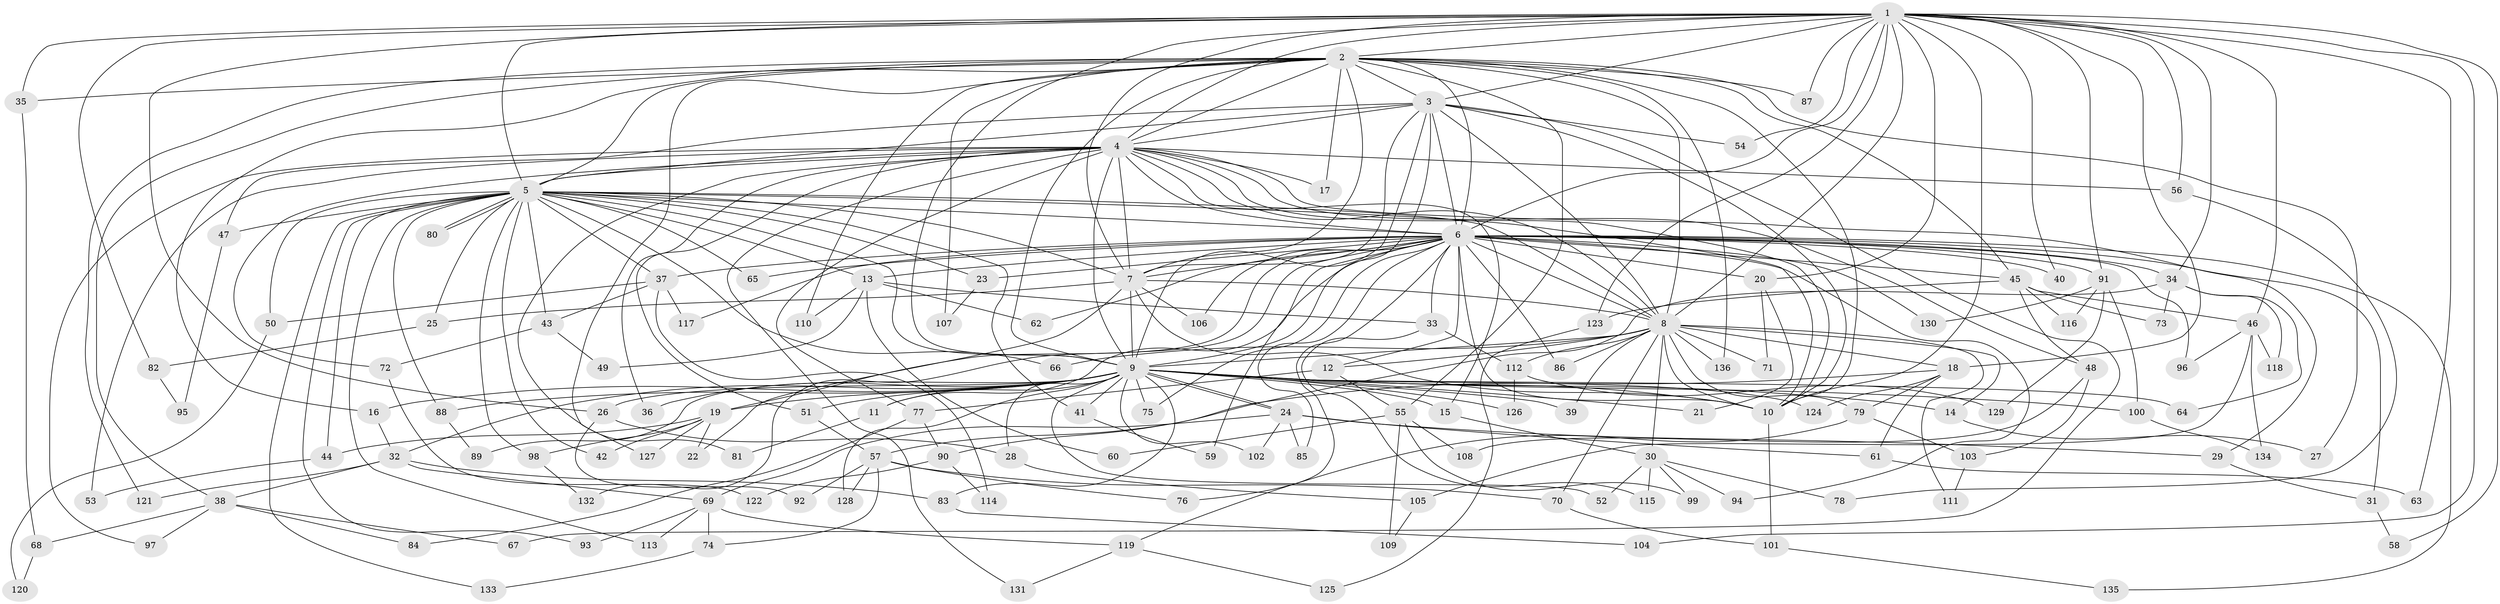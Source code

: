 // Generated by graph-tools (version 1.1) at 2025/49/03/09/25 03:49:38]
// undirected, 136 vertices, 297 edges
graph export_dot {
graph [start="1"]
  node [color=gray90,style=filled];
  1;
  2;
  3;
  4;
  5;
  6;
  7;
  8;
  9;
  10;
  11;
  12;
  13;
  14;
  15;
  16;
  17;
  18;
  19;
  20;
  21;
  22;
  23;
  24;
  25;
  26;
  27;
  28;
  29;
  30;
  31;
  32;
  33;
  34;
  35;
  36;
  37;
  38;
  39;
  40;
  41;
  42;
  43;
  44;
  45;
  46;
  47;
  48;
  49;
  50;
  51;
  52;
  53;
  54;
  55;
  56;
  57;
  58;
  59;
  60;
  61;
  62;
  63;
  64;
  65;
  66;
  67;
  68;
  69;
  70;
  71;
  72;
  73;
  74;
  75;
  76;
  77;
  78;
  79;
  80;
  81;
  82;
  83;
  84;
  85;
  86;
  87;
  88;
  89;
  90;
  91;
  92;
  93;
  94;
  95;
  96;
  97;
  98;
  99;
  100;
  101;
  102;
  103;
  104;
  105;
  106;
  107;
  108;
  109;
  110;
  111;
  112;
  113;
  114;
  115;
  116;
  117;
  118;
  119;
  120;
  121;
  122;
  123;
  124;
  125;
  126;
  127;
  128;
  129;
  130;
  131;
  132;
  133;
  134;
  135;
  136;
  1 -- 2;
  1 -- 3;
  1 -- 4;
  1 -- 5;
  1 -- 6;
  1 -- 7;
  1 -- 8;
  1 -- 9;
  1 -- 10;
  1 -- 18;
  1 -- 20;
  1 -- 26;
  1 -- 34;
  1 -- 35;
  1 -- 40;
  1 -- 46;
  1 -- 54;
  1 -- 56;
  1 -- 58;
  1 -- 63;
  1 -- 82;
  1 -- 87;
  1 -- 91;
  1 -- 104;
  1 -- 123;
  2 -- 3;
  2 -- 4;
  2 -- 5;
  2 -- 6;
  2 -- 7;
  2 -- 8;
  2 -- 9;
  2 -- 10;
  2 -- 16;
  2 -- 17;
  2 -- 27;
  2 -- 35;
  2 -- 38;
  2 -- 45;
  2 -- 55;
  2 -- 87;
  2 -- 107;
  2 -- 110;
  2 -- 121;
  2 -- 127;
  2 -- 136;
  3 -- 4;
  3 -- 5;
  3 -- 6;
  3 -- 7;
  3 -- 8;
  3 -- 9;
  3 -- 10;
  3 -- 47;
  3 -- 54;
  3 -- 59;
  3 -- 67;
  4 -- 5;
  4 -- 6;
  4 -- 7;
  4 -- 8;
  4 -- 9;
  4 -- 10;
  4 -- 15;
  4 -- 17;
  4 -- 29;
  4 -- 36;
  4 -- 48;
  4 -- 51;
  4 -- 53;
  4 -- 56;
  4 -- 72;
  4 -- 77;
  4 -- 81;
  4 -- 97;
  4 -- 131;
  5 -- 6;
  5 -- 7;
  5 -- 8;
  5 -- 9;
  5 -- 10;
  5 -- 13;
  5 -- 23;
  5 -- 25;
  5 -- 37;
  5 -- 41;
  5 -- 42;
  5 -- 43;
  5 -- 44;
  5 -- 47;
  5 -- 50;
  5 -- 65;
  5 -- 66;
  5 -- 80;
  5 -- 80;
  5 -- 88;
  5 -- 93;
  5 -- 98;
  5 -- 113;
  5 -- 133;
  6 -- 7;
  6 -- 8;
  6 -- 9;
  6 -- 10;
  6 -- 11;
  6 -- 12;
  6 -- 13;
  6 -- 19;
  6 -- 20;
  6 -- 23;
  6 -- 31;
  6 -- 33;
  6 -- 34;
  6 -- 37;
  6 -- 40;
  6 -- 45;
  6 -- 62;
  6 -- 65;
  6 -- 75;
  6 -- 76;
  6 -- 85;
  6 -- 86;
  6 -- 91;
  6 -- 94;
  6 -- 96;
  6 -- 106;
  6 -- 117;
  6 -- 130;
  6 -- 132;
  6 -- 135;
  7 -- 8;
  7 -- 9;
  7 -- 10;
  7 -- 22;
  7 -- 25;
  7 -- 106;
  8 -- 9;
  8 -- 10;
  8 -- 12;
  8 -- 14;
  8 -- 18;
  8 -- 30;
  8 -- 39;
  8 -- 66;
  8 -- 70;
  8 -- 71;
  8 -- 79;
  8 -- 86;
  8 -- 111;
  8 -- 112;
  8 -- 136;
  9 -- 10;
  9 -- 11;
  9 -- 14;
  9 -- 15;
  9 -- 16;
  9 -- 19;
  9 -- 21;
  9 -- 24;
  9 -- 24;
  9 -- 26;
  9 -- 28;
  9 -- 32;
  9 -- 36;
  9 -- 39;
  9 -- 41;
  9 -- 51;
  9 -- 52;
  9 -- 64;
  9 -- 75;
  9 -- 83;
  9 -- 88;
  9 -- 89;
  9 -- 100;
  9 -- 102;
  9 -- 124;
  9 -- 126;
  9 -- 128;
  10 -- 101;
  11 -- 81;
  12 -- 55;
  12 -- 77;
  13 -- 33;
  13 -- 49;
  13 -- 60;
  13 -- 62;
  13 -- 110;
  14 -- 27;
  15 -- 30;
  16 -- 32;
  18 -- 57;
  18 -- 61;
  18 -- 79;
  18 -- 124;
  19 -- 22;
  19 -- 42;
  19 -- 44;
  19 -- 98;
  19 -- 127;
  20 -- 21;
  20 -- 71;
  23 -- 107;
  24 -- 29;
  24 -- 61;
  24 -- 69;
  24 -- 85;
  24 -- 102;
  25 -- 82;
  26 -- 28;
  26 -- 92;
  28 -- 105;
  29 -- 31;
  30 -- 52;
  30 -- 78;
  30 -- 94;
  30 -- 99;
  30 -- 115;
  31 -- 58;
  32 -- 38;
  32 -- 69;
  32 -- 83;
  32 -- 121;
  33 -- 112;
  33 -- 115;
  34 -- 64;
  34 -- 73;
  34 -- 90;
  34 -- 118;
  35 -- 68;
  37 -- 43;
  37 -- 50;
  37 -- 114;
  37 -- 117;
  38 -- 67;
  38 -- 68;
  38 -- 84;
  38 -- 97;
  41 -- 59;
  43 -- 49;
  43 -- 72;
  44 -- 53;
  45 -- 46;
  45 -- 48;
  45 -- 73;
  45 -- 116;
  45 -- 123;
  46 -- 96;
  46 -- 105;
  46 -- 118;
  46 -- 134;
  47 -- 95;
  48 -- 103;
  48 -- 108;
  50 -- 120;
  51 -- 57;
  55 -- 60;
  55 -- 99;
  55 -- 108;
  55 -- 109;
  56 -- 78;
  57 -- 70;
  57 -- 74;
  57 -- 76;
  57 -- 92;
  57 -- 128;
  61 -- 63;
  68 -- 120;
  69 -- 74;
  69 -- 93;
  69 -- 113;
  69 -- 119;
  70 -- 101;
  72 -- 122;
  74 -- 133;
  77 -- 84;
  77 -- 90;
  79 -- 103;
  79 -- 119;
  82 -- 95;
  83 -- 104;
  88 -- 89;
  90 -- 114;
  90 -- 122;
  91 -- 100;
  91 -- 116;
  91 -- 129;
  91 -- 130;
  98 -- 132;
  100 -- 134;
  101 -- 135;
  103 -- 111;
  105 -- 109;
  112 -- 126;
  112 -- 129;
  119 -- 125;
  119 -- 131;
  123 -- 125;
}
